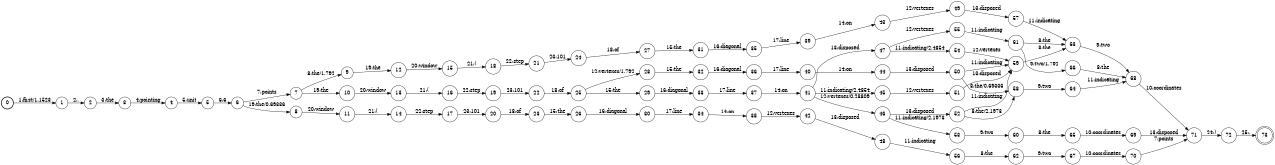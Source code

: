 digraph FST {
rankdir = LR;
size = "8.5,11";
label = "";
center = 1;
orientation = Portrait;
ranksep = "0.4";
nodesep = "0.25";
0 [label = "0", shape = circle, style = bold, fontsize = 14]
	0 -> 1 [label = "1:first/1.1523", fontsize = 14];
1 [label = "1", shape = circle, style = solid, fontsize = 14]
	1 -> 2 [label = "2:,", fontsize = 14];
2 [label = "2", shape = circle, style = solid, fontsize = 14]
	2 -> 3 [label = "3:the", fontsize = 14];
3 [label = "3", shape = circle, style = solid, fontsize = 14]
	3 -> 4 [label = "4:pointing", fontsize = 14];
4 [label = "4", shape = circle, style = solid, fontsize = 14]
	4 -> 5 [label = "5:unit", fontsize = 14];
5 [label = "5", shape = circle, style = solid, fontsize = 14]
	5 -> 6 [label = "6:6", fontsize = 14];
6 [label = "6", shape = circle, style = solid, fontsize = 14]
	6 -> 8 [label = "19:the/0.69336", fontsize = 14];
	6 -> 7 [label = "7:points", fontsize = 14];
7 [label = "7", shape = circle, style = solid, fontsize = 14]
	7 -> 9 [label = "8:the/1.792", fontsize = 14];
	7 -> 10 [label = "19:the", fontsize = 14];
8 [label = "8", shape = circle, style = solid, fontsize = 14]
	8 -> 11 [label = "20:window", fontsize = 14];
9 [label = "9", shape = circle, style = solid, fontsize = 14]
	9 -> 12 [label = "19:the", fontsize = 14];
10 [label = "10", shape = circle, style = solid, fontsize = 14]
	10 -> 13 [label = "20:window", fontsize = 14];
11 [label = "11", shape = circle, style = solid, fontsize = 14]
	11 -> 14 [label = "21:(", fontsize = 14];
12 [label = "12", shape = circle, style = solid, fontsize = 14]
	12 -> 15 [label = "20:window", fontsize = 14];
13 [label = "13", shape = circle, style = solid, fontsize = 14]
	13 -> 16 [label = "21:(", fontsize = 14];
14 [label = "14", shape = circle, style = solid, fontsize = 14]
	14 -> 17 [label = "22:step", fontsize = 14];
15 [label = "15", shape = circle, style = solid, fontsize = 14]
	15 -> 18 [label = "21:(", fontsize = 14];
16 [label = "16", shape = circle, style = solid, fontsize = 14]
	16 -> 19 [label = "22:step", fontsize = 14];
17 [label = "17", shape = circle, style = solid, fontsize = 14]
	17 -> 20 [label = "23:101", fontsize = 14];
18 [label = "18", shape = circle, style = solid, fontsize = 14]
	18 -> 21 [label = "22:step", fontsize = 14];
19 [label = "19", shape = circle, style = solid, fontsize = 14]
	19 -> 22 [label = "23:101", fontsize = 14];
20 [label = "20", shape = circle, style = solid, fontsize = 14]
	20 -> 23 [label = "18:of", fontsize = 14];
21 [label = "21", shape = circle, style = solid, fontsize = 14]
	21 -> 24 [label = "23:101", fontsize = 14];
22 [label = "22", shape = circle, style = solid, fontsize = 14]
	22 -> 25 [label = "18:of", fontsize = 14];
23 [label = "23", shape = circle, style = solid, fontsize = 14]
	23 -> 26 [label = "15:the", fontsize = 14];
24 [label = "24", shape = circle, style = solid, fontsize = 14]
	24 -> 27 [label = "18:of", fontsize = 14];
25 [label = "25", shape = circle, style = solid, fontsize = 14]
	25 -> 29 [label = "15:the", fontsize = 14];
	25 -> 28 [label = "12:vertexes/1.792", fontsize = 14];
26 [label = "26", shape = circle, style = solid, fontsize = 14]
	26 -> 30 [label = "16:diagonal", fontsize = 14];
27 [label = "27", shape = circle, style = solid, fontsize = 14]
	27 -> 31 [label = "15:the", fontsize = 14];
28 [label = "28", shape = circle, style = solid, fontsize = 14]
	28 -> 32 [label = "15:the", fontsize = 14];
29 [label = "29", shape = circle, style = solid, fontsize = 14]
	29 -> 33 [label = "16:diagonal", fontsize = 14];
30 [label = "30", shape = circle, style = solid, fontsize = 14]
	30 -> 34 [label = "17:line", fontsize = 14];
31 [label = "31", shape = circle, style = solid, fontsize = 14]
	31 -> 35 [label = "16:diagonal", fontsize = 14];
32 [label = "32", shape = circle, style = solid, fontsize = 14]
	32 -> 36 [label = "16:diagonal", fontsize = 14];
33 [label = "33", shape = circle, style = solid, fontsize = 14]
	33 -> 37 [label = "17:line", fontsize = 14];
34 [label = "34", shape = circle, style = solid, fontsize = 14]
	34 -> 38 [label = "14:on", fontsize = 14];
35 [label = "35", shape = circle, style = solid, fontsize = 14]
	35 -> 39 [label = "17:line", fontsize = 14];
36 [label = "36", shape = circle, style = solid, fontsize = 14]
	36 -> 40 [label = "17:line", fontsize = 14];
37 [label = "37", shape = circle, style = solid, fontsize = 14]
	37 -> 41 [label = "14:on", fontsize = 14];
38 [label = "38", shape = circle, style = solid, fontsize = 14]
	38 -> 42 [label = "12:vertexes", fontsize = 14];
39 [label = "39", shape = circle, style = solid, fontsize = 14]
	39 -> 43 [label = "14:on", fontsize = 14];
40 [label = "40", shape = circle, style = solid, fontsize = 14]
	40 -> 44 [label = "14:on", fontsize = 14];
41 [label = "41", shape = circle, style = solid, fontsize = 14]
	41 -> 45 [label = "11:indicating/2.4854", fontsize = 14];
	41 -> 46 [label = "12:vertexes/0.28809", fontsize = 14];
	41 -> 47 [label = "13:disposed", fontsize = 14];
42 [label = "42", shape = circle, style = solid, fontsize = 14]
	42 -> 48 [label = "13:disposed", fontsize = 14];
43 [label = "43", shape = circle, style = solid, fontsize = 14]
	43 -> 49 [label = "12:vertexes", fontsize = 14];
44 [label = "44", shape = circle, style = solid, fontsize = 14]
	44 -> 50 [label = "13:disposed", fontsize = 14];
45 [label = "45", shape = circle, style = solid, fontsize = 14]
	45 -> 51 [label = "12:vertexes", fontsize = 14];
46 [label = "46", shape = circle, style = solid, fontsize = 14]
	46 -> 53 [label = "11:indicating/2.1973", fontsize = 14];
	46 -> 52 [label = "13:disposed", fontsize = 14];
47 [label = "47", shape = circle, style = solid, fontsize = 14]
	47 -> 54 [label = "11:indicating/2.4854", fontsize = 14];
	47 -> 55 [label = "12:vertexes", fontsize = 14];
48 [label = "48", shape = circle, style = solid, fontsize = 14]
	48 -> 56 [label = "11:indicating", fontsize = 14];
49 [label = "49", shape = circle, style = solid, fontsize = 14]
	49 -> 57 [label = "13:disposed", fontsize = 14];
50 [label = "50", shape = circle, style = solid, fontsize = 14]
	50 -> 58 [label = "8:the/0.69336", fontsize = 14];
	50 -> 59 [label = "11:indicating", fontsize = 14];
51 [label = "51", shape = circle, style = solid, fontsize = 14]
	51 -> 59 [label = "13:disposed", fontsize = 14];
52 [label = "52", shape = circle, style = solid, fontsize = 14]
	52 -> 58 [label = "8:the/2.1973", fontsize = 14];
	52 -> 59 [label = "11:indicating", fontsize = 14];
53 [label = "53", shape = circle, style = solid, fontsize = 14]
	53 -> 60 [label = "9:two", fontsize = 14];
54 [label = "54", shape = circle, style = solid, fontsize = 14]
	54 -> 59 [label = "12:vertexes", fontsize = 14];
55 [label = "55", shape = circle, style = solid, fontsize = 14]
	55 -> 61 [label = "11:indicating", fontsize = 14];
56 [label = "56", shape = circle, style = solid, fontsize = 14]
	56 -> 62 [label = "8:the", fontsize = 14];
57 [label = "57", shape = circle, style = solid, fontsize = 14]
	57 -> 63 [label = "11:indicating", fontsize = 14];
58 [label = "58", shape = circle, style = solid, fontsize = 14]
	58 -> 64 [label = "9:two", fontsize = 14];
59 [label = "59", shape = circle, style = solid, fontsize = 14]
	59 -> 63 [label = "8:the", fontsize = 14];
60 [label = "60", shape = circle, style = solid, fontsize = 14]
	60 -> 65 [label = "8:the", fontsize = 14];
61 [label = "61", shape = circle, style = solid, fontsize = 14]
	61 -> 63 [label = "8:the", fontsize = 14];
	61 -> 66 [label = "9:two/1.792", fontsize = 14];
62 [label = "62", shape = circle, style = solid, fontsize = 14]
	62 -> 67 [label = "9:two", fontsize = 14];
63 [label = "63", shape = circle, style = solid, fontsize = 14]
	63 -> 68 [label = "9:two", fontsize = 14];
64 [label = "64", shape = circle, style = solid, fontsize = 14]
	64 -> 68 [label = "11:indicating", fontsize = 14];
65 [label = "65", shape = circle, style = solid, fontsize = 14]
	65 -> 69 [label = "10:coordinates", fontsize = 14];
66 [label = "66", shape = circle, style = solid, fontsize = 14]
	66 -> 68 [label = "8:the", fontsize = 14];
67 [label = "67", shape = circle, style = solid, fontsize = 14]
	67 -> 70 [label = "10:coordinates", fontsize = 14];
68 [label = "68", shape = circle, style = solid, fontsize = 14]
	68 -> 71 [label = "10:coordinates", fontsize = 14];
69 [label = "69", shape = circle, style = solid, fontsize = 14]
	69 -> 71 [label = "13:disposed", fontsize = 14];
70 [label = "70", shape = circle, style = solid, fontsize = 14]
	70 -> 71 [label = "7:points", fontsize = 14];
71 [label = "71", shape = circle, style = solid, fontsize = 14]
	71 -> 72 [label = "24:)", fontsize = 14];
72 [label = "72", shape = circle, style = solid, fontsize = 14]
	72 -> 73 [label = "25:.", fontsize = 14];
73 [label = "73", shape = doublecircle, style = solid, fontsize = 14]
}
